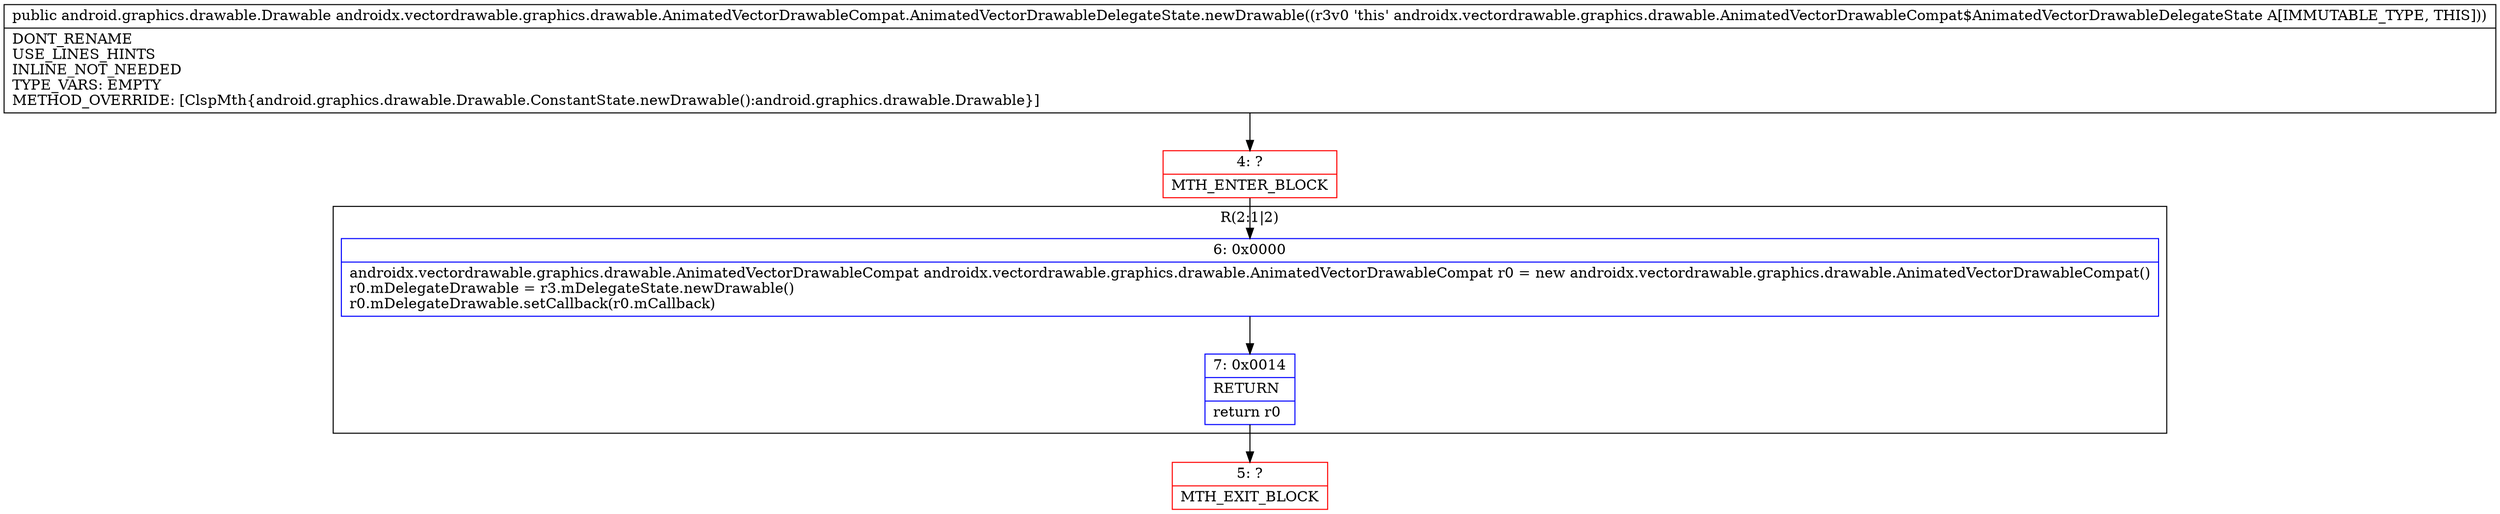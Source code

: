 digraph "CFG forandroidx.vectordrawable.graphics.drawable.AnimatedVectorDrawableCompat.AnimatedVectorDrawableDelegateState.newDrawable()Landroid\/graphics\/drawable\/Drawable;" {
subgraph cluster_Region_1772730353 {
label = "R(2:1|2)";
node [shape=record,color=blue];
Node_6 [shape=record,label="{6\:\ 0x0000|androidx.vectordrawable.graphics.drawable.AnimatedVectorDrawableCompat androidx.vectordrawable.graphics.drawable.AnimatedVectorDrawableCompat r0 = new androidx.vectordrawable.graphics.drawable.AnimatedVectorDrawableCompat()\lr0.mDelegateDrawable = r3.mDelegateState.newDrawable()\lr0.mDelegateDrawable.setCallback(r0.mCallback)\l}"];
Node_7 [shape=record,label="{7\:\ 0x0014|RETURN\l|return r0\l}"];
}
Node_4 [shape=record,color=red,label="{4\:\ ?|MTH_ENTER_BLOCK\l}"];
Node_5 [shape=record,color=red,label="{5\:\ ?|MTH_EXIT_BLOCK\l}"];
MethodNode[shape=record,label="{public android.graphics.drawable.Drawable androidx.vectordrawable.graphics.drawable.AnimatedVectorDrawableCompat.AnimatedVectorDrawableDelegateState.newDrawable((r3v0 'this' androidx.vectordrawable.graphics.drawable.AnimatedVectorDrawableCompat$AnimatedVectorDrawableDelegateState A[IMMUTABLE_TYPE, THIS]))  | DONT_RENAME\lUSE_LINES_HINTS\lINLINE_NOT_NEEDED\lTYPE_VARS: EMPTY\lMETHOD_OVERRIDE: [ClspMth\{android.graphics.drawable.Drawable.ConstantState.newDrawable():android.graphics.drawable.Drawable\}]\l}"];
MethodNode -> Node_4;Node_6 -> Node_7;
Node_7 -> Node_5;
Node_4 -> Node_6;
}

